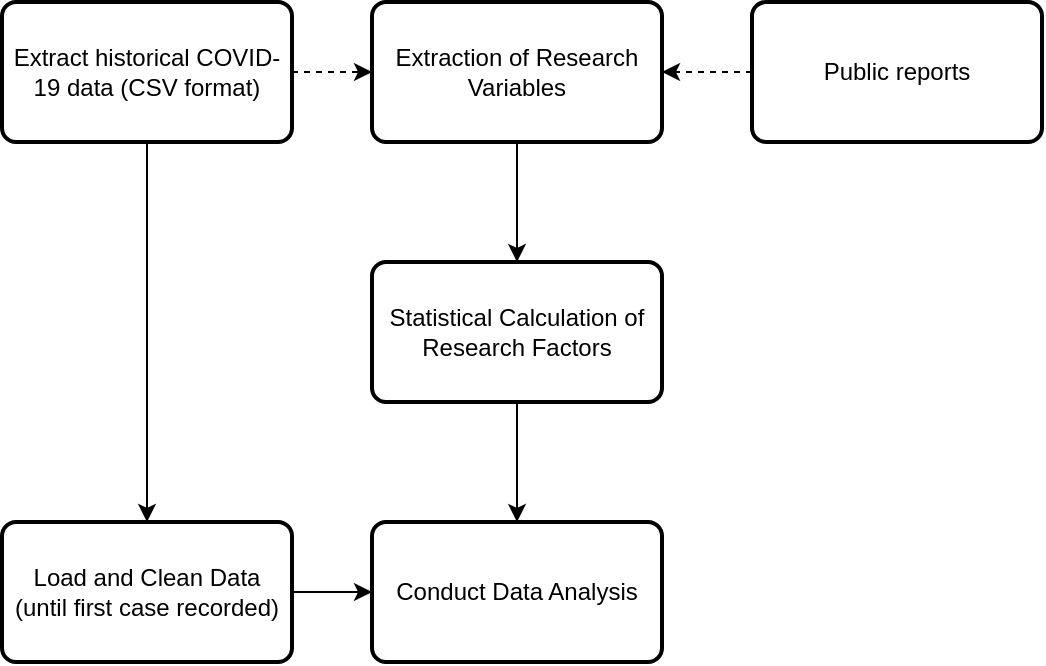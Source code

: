 <mxfile version="14.0.4" type="device"><diagram id="2qzRbxCANA7Ym9fFxbxd" name="Page-1"><mxGraphModel dx="981" dy="526" grid="1" gridSize="10" guides="1" tooltips="1" connect="1" arrows="1" fold="1" page="1" pageScale="1" pageWidth="850" pageHeight="1100" math="0" shadow="0"><root><mxCell id="0"/><mxCell id="1" parent="0"/><mxCell id="J7aCCxeaFa8loUBv6I37-7" value="" style="edgeStyle=orthogonalEdgeStyle;rounded=0;orthogonalLoop=1;jettySize=auto;html=1;" parent="1" source="RUdwQiIA82vjH-SXFJZY-17" target="J7aCCxeaFa8loUBv6I37-6" edge="1"><mxGeometry relative="1" as="geometry"/></mxCell><mxCell id="AWZpvnbpjqpa_Ry3yOk3-5" value="" style="edgeStyle=orthogonalEdgeStyle;rounded=0;orthogonalLoop=1;jettySize=auto;html=1;dashed=1;" edge="1" parent="1" source="RUdwQiIA82vjH-SXFJZY-17" target="AWZpvnbpjqpa_Ry3yOk3-2"><mxGeometry relative="1" as="geometry"/></mxCell><mxCell id="RUdwQiIA82vjH-SXFJZY-17" value="Extract historical COVID-19 data (CSV format)" style="rounded=1;whiteSpace=wrap;html=1;absoluteArcSize=1;arcSize=14;strokeWidth=2;" parent="1" vertex="1"><mxGeometry x="125" y="450" width="145" height="70" as="geometry"/></mxCell><mxCell id="J7aCCxeaFa8loUBv6I37-23" value="" style="edgeStyle=orthogonalEdgeStyle;rounded=0;orthogonalLoop=1;jettySize=auto;html=1;" parent="1" source="J7aCCxeaFa8loUBv6I37-1" target="J7aCCxeaFa8loUBv6I37-9" edge="1"><mxGeometry relative="1" as="geometry"/></mxCell><mxCell id="J7aCCxeaFa8loUBv6I37-1" value="Statistical Calculation of Research Factors" style="rounded=1;whiteSpace=wrap;html=1;absoluteArcSize=1;arcSize=14;strokeWidth=2;" parent="1" vertex="1"><mxGeometry x="310" y="580" width="145" height="70" as="geometry"/></mxCell><mxCell id="J7aCCxeaFa8loUBv6I37-24" value="" style="edgeStyle=orthogonalEdgeStyle;rounded=0;orthogonalLoop=1;jettySize=auto;html=1;" parent="1" source="J7aCCxeaFa8loUBv6I37-6" target="J7aCCxeaFa8loUBv6I37-9" edge="1"><mxGeometry relative="1" as="geometry"/></mxCell><mxCell id="J7aCCxeaFa8loUBv6I37-6" value="Load and Clean Data&lt;br&gt;(until first case recorded)" style="rounded=1;whiteSpace=wrap;html=1;absoluteArcSize=1;arcSize=14;strokeWidth=2;" parent="1" vertex="1"><mxGeometry x="125" y="710" width="145" height="70" as="geometry"/></mxCell><mxCell id="J7aCCxeaFa8loUBv6I37-9" value="Conduct Data Analysis" style="rounded=1;whiteSpace=wrap;html=1;absoluteArcSize=1;arcSize=14;strokeWidth=2;" parent="1" vertex="1"><mxGeometry x="310" y="710" width="145" height="70" as="geometry"/></mxCell><mxCell id="AWZpvnbpjqpa_Ry3yOk3-4" value="" style="edgeStyle=orthogonalEdgeStyle;rounded=0;orthogonalLoop=1;jettySize=auto;html=1;" edge="1" parent="1" source="AWZpvnbpjqpa_Ry3yOk3-2" target="J7aCCxeaFa8loUBv6I37-1"><mxGeometry relative="1" as="geometry"/></mxCell><mxCell id="AWZpvnbpjqpa_Ry3yOk3-2" value="Extraction of Research Variables" style="rounded=1;whiteSpace=wrap;html=1;absoluteArcSize=1;arcSize=14;strokeWidth=2;" vertex="1" parent="1"><mxGeometry x="310" y="450" width="145" height="70" as="geometry"/></mxCell><mxCell id="AWZpvnbpjqpa_Ry3yOk3-7" value="" style="edgeStyle=orthogonalEdgeStyle;rounded=0;orthogonalLoop=1;jettySize=auto;html=1;dashed=1;" edge="1" parent="1" source="AWZpvnbpjqpa_Ry3yOk3-6" target="AWZpvnbpjqpa_Ry3yOk3-2"><mxGeometry relative="1" as="geometry"/></mxCell><mxCell id="AWZpvnbpjqpa_Ry3yOk3-6" value="Public reports" style="rounded=1;whiteSpace=wrap;html=1;absoluteArcSize=1;arcSize=14;strokeWidth=2;" vertex="1" parent="1"><mxGeometry x="500" y="450" width="145" height="70" as="geometry"/></mxCell></root></mxGraphModel></diagram></mxfile>
